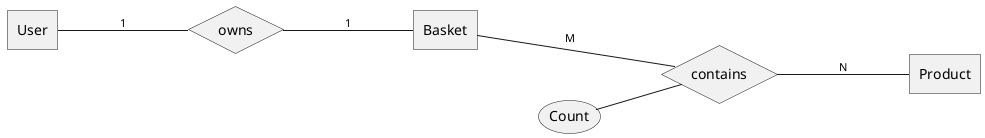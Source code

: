 @startchen

left to right direction

entity User {
}
entity Basket {
}

relationship owns {
}

User -1- owns
owns -1- Basket

entity Product {
}

relationship contains {
    Count
}

Basket -M- contains
contains -N- Product

@endchen
